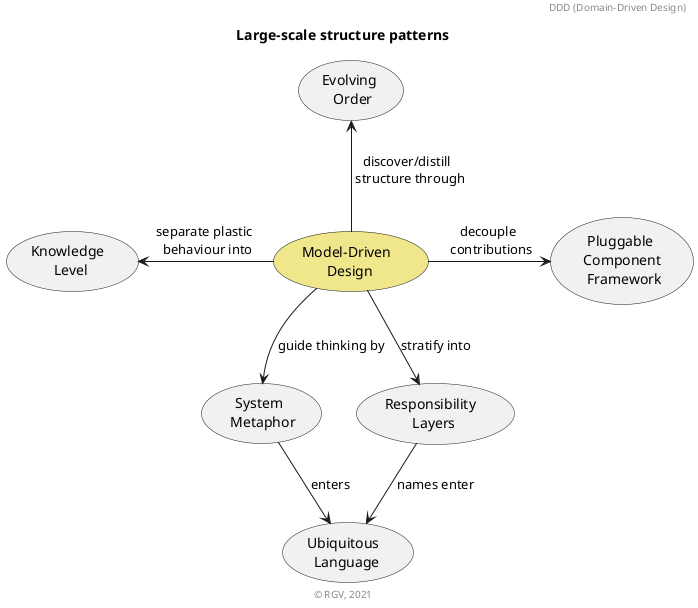 @startuml
'https://plantuml.com/class-diagram
header DDD (Domain-Driven Design)
title Large-scale structure patterns
allowmixing
'''''''''''''

usecase "Model-Driven \n Design" as MDD #khaki

    usecase "System \n Metaphor" as SM
    usecase "Responsibility \n Layers" as RL
    
        usecase "Ubiquitous \n Language" as UL
        
    usecase "Knowledge \n Level" as KL
    
    usecase "Pluggable \n Component \n Framework" as PCF

    usecase "Evolving \n Order" as EO
    
'''''''''''''

MDD --> SM : guide thinking by
    SM --> UL : enters
MDD --> RL : stratify into
    RL --> UL : names enter 
MDD -l-> KL : "separate plastic \n behaviour into"
MDD -r-> PCF : "decouple \n contributions"
MDD --u> EO : "discover/distill \n structure through"

'''''''''''''
footer © RGV, 2021
@enduml